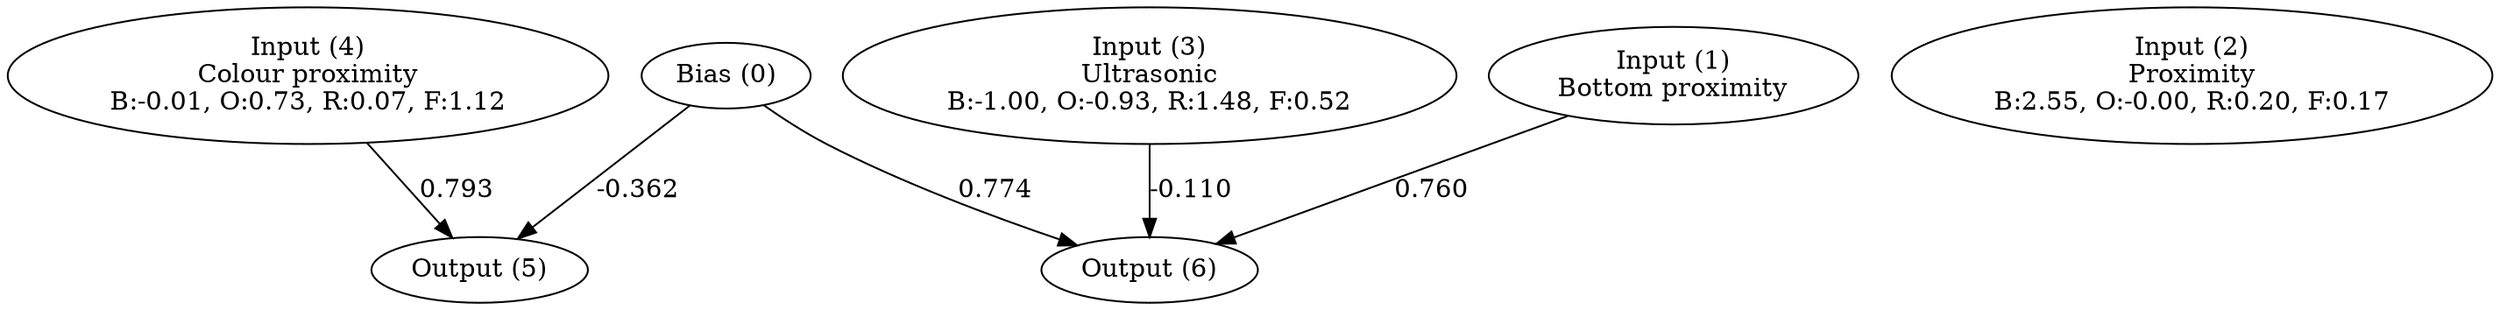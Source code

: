 digraph G {
  0 [ label="Bias (0)" ];
  1 [ label="Input (1)\nBottom proximity" ];
  2 [ label="Input (2)\nProximity\nB:2.55, O:-0.00, R:0.20, F:0.17" ];
  3 [ label="Input (3)\nUltrasonic\nB:-1.00, O:-0.93, R:1.48, F:0.52" ];
  4 [ label="Input (4)\nColour proximity\nB:-0.01, O:0.73, R:0.07, F:1.12" ];
  5 [ label="Output (5)" ];
  6 [ label="Output (6)" ];
  { rank=same 0 1 2 3 4 }
  { rank=same 5 6 }
  0 -> 5 [ label="-0.362" ];
  0 -> 6 [ label="0.774" ];
  1 -> 6 [ label="0.760" ];
  3 -> 6 [ label="-0.110" ];
  4 -> 5 [ label="0.793" ];
}
